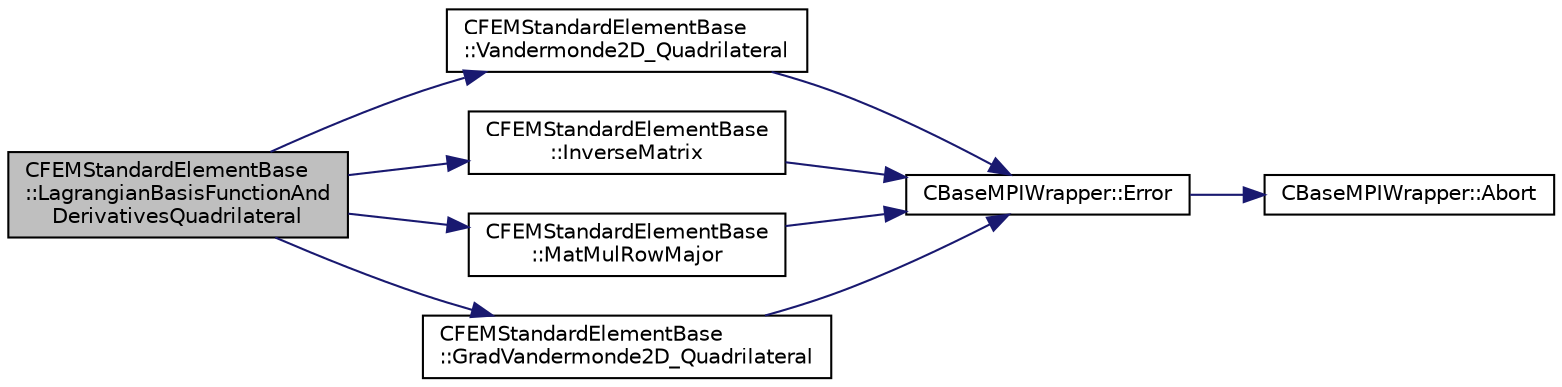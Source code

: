 digraph "CFEMStandardElementBase::LagrangianBasisFunctionAndDerivativesQuadrilateral"
{
  edge [fontname="Helvetica",fontsize="10",labelfontname="Helvetica",labelfontsize="10"];
  node [fontname="Helvetica",fontsize="10",shape=record];
  rankdir="LR";
  Node270 [label="CFEMStandardElementBase\l::LagrangianBasisFunctionAnd\lDerivativesQuadrilateral",height=0.2,width=0.4,color="black", fillcolor="grey75", style="filled", fontcolor="black"];
  Node270 -> Node271 [color="midnightblue",fontsize="10",style="solid",fontname="Helvetica"];
  Node271 [label="CFEMStandardElementBase\l::Vandermonde2D_Quadrilateral",height=0.2,width=0.4,color="black", fillcolor="white", style="filled",URL="$class_c_f_e_m_standard_element_base.html#a6a417385af961d09fed22b896dc2c6ec",tooltip="Function, which computes the Vandermonde matrix for a standard quadrilateral. "];
  Node271 -> Node272 [color="midnightblue",fontsize="10",style="solid",fontname="Helvetica"];
  Node272 [label="CBaseMPIWrapper::Error",height=0.2,width=0.4,color="black", fillcolor="white", style="filled",URL="$class_c_base_m_p_i_wrapper.html#a04457c47629bda56704e6a8804833eeb"];
  Node272 -> Node273 [color="midnightblue",fontsize="10",style="solid",fontname="Helvetica"];
  Node273 [label="CBaseMPIWrapper::Abort",height=0.2,width=0.4,color="black", fillcolor="white", style="filled",URL="$class_c_base_m_p_i_wrapper.html#a21ef5681e2acb532d345e9bab173ef07"];
  Node270 -> Node274 [color="midnightblue",fontsize="10",style="solid",fontname="Helvetica"];
  Node274 [label="CFEMStandardElementBase\l::InverseMatrix",height=0.2,width=0.4,color="black", fillcolor="white", style="filled",URL="$class_c_f_e_m_standard_element_base.html#af353f709009424cbc2a120f9d86c5443",tooltip="Static function, which computes the inverse of the given square matrix. "];
  Node274 -> Node272 [color="midnightblue",fontsize="10",style="solid",fontname="Helvetica"];
  Node270 -> Node275 [color="midnightblue",fontsize="10",style="solid",fontname="Helvetica"];
  Node275 [label="CFEMStandardElementBase\l::MatMulRowMajor",height=0.2,width=0.4,color="black", fillcolor="white", style="filled",URL="$class_c_f_e_m_standard_element_base.html#a7125e7dfe720d068372e54aed46612d5",tooltip="Function, which carries out a matrix matrix multiplication to obtain data in points and stores the re..."];
  Node275 -> Node272 [color="midnightblue",fontsize="10",style="solid",fontname="Helvetica"];
  Node270 -> Node276 [color="midnightblue",fontsize="10",style="solid",fontname="Helvetica"];
  Node276 [label="CFEMStandardElementBase\l::GradVandermonde2D_Quadrilateral",height=0.2,width=0.4,color="black", fillcolor="white", style="filled",URL="$class_c_f_e_m_standard_element_base.html#a91c4b9ebff6a2d9cf70494fa23dd612f",tooltip="Function, which computes the gradients of the Vandermonde matrix for a standard quadrilateral. "];
  Node276 -> Node272 [color="midnightblue",fontsize="10",style="solid",fontname="Helvetica"];
}
